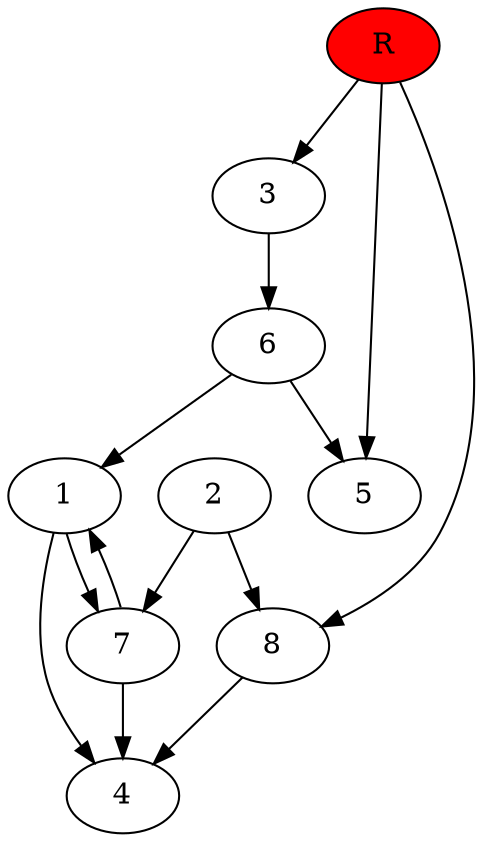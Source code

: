 digraph prb17486 {
	1
	2
	3
	4
	5
	6
	7
	8
	R [fillcolor="#ff0000" style=filled]
	1 -> 4
	1 -> 7
	2 -> 7
	2 -> 8
	3 -> 6
	6 -> 1
	6 -> 5
	7 -> 1
	7 -> 4
	8 -> 4
	R -> 3
	R -> 5
	R -> 8
}
